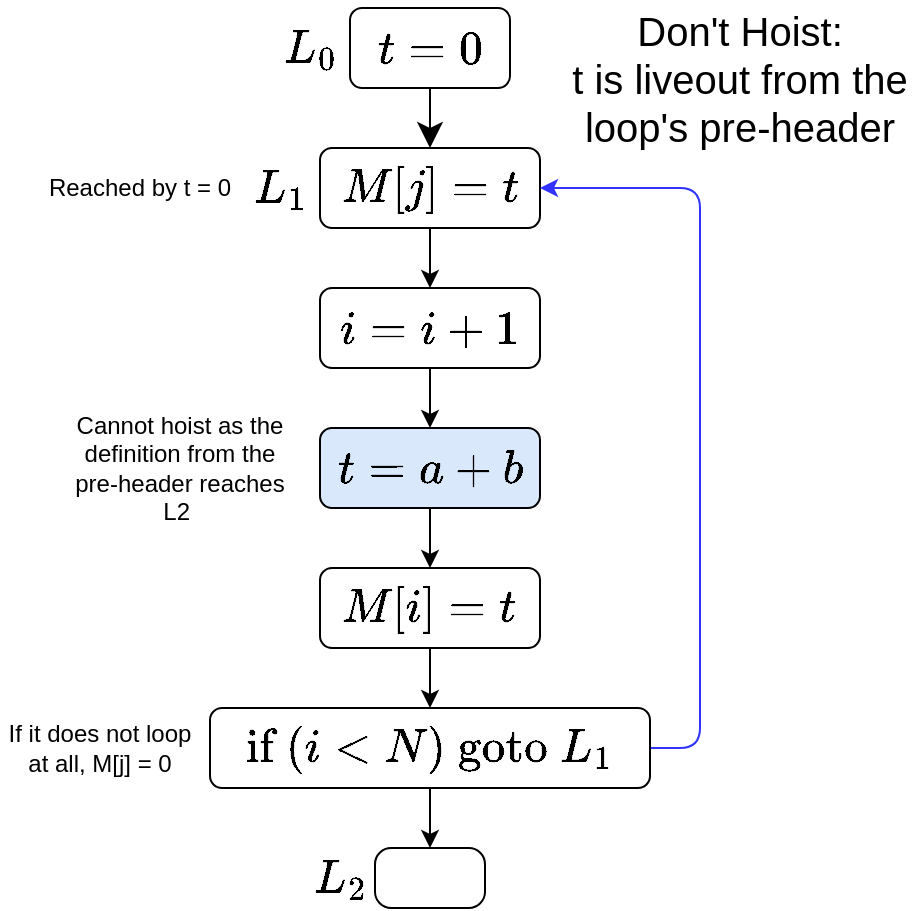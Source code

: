 <mxfile version="13.9.9" type="device"><diagram id="bCk_PiqEgSOKsYF5NKGk" name="Page-1"><mxGraphModel dx="811" dy="1082" grid="1" gridSize="10" guides="1" tooltips="1" connect="1" arrows="1" fold="1" page="1" pageScale="1" pageWidth="850" pageHeight="1100" math="1" shadow="0"><root><mxCell id="0"/><mxCell id="1" parent="0"/><mxCell id="hmZVR2UwZzn7bywUIP5U-4" style="edgeStyle=orthogonalEdgeStyle;rounded=1;orthogonalLoop=1;jettySize=auto;html=1;exitX=0.5;exitY=1;exitDx=0;exitDy=0;entryX=0.5;entryY=0;entryDx=0;entryDy=0;endSize=10;" edge="1" parent="1" target="hmZVR2UwZzn7bywUIP5U-7"><mxGeometry relative="1" as="geometry"><mxPoint x="215" y="60" as="sourcePoint"/><mxPoint x="215" y="90" as="targetPoint"/></mxGeometry></mxCell><mxCell id="hmZVR2UwZzn7bywUIP5U-5" value="$$t = 0$$" style="rounded=1;whiteSpace=wrap;html=1;fontSize=20;" vertex="1" parent="1"><mxGeometry x="175" y="20" width="80" height="40" as="geometry"/></mxCell><mxCell id="hmZVR2UwZzn7bywUIP5U-6" value="$$L_0$$" style="text;html=1;strokeColor=none;fillColor=none;align=center;verticalAlign=middle;whiteSpace=wrap;rounded=0;fontSize=20;" vertex="1" parent="1"><mxGeometry x="135" y="30" width="40" height="20" as="geometry"/></mxCell><mxCell id="hmZVR2UwZzn7bywUIP5U-11" style="edgeStyle=orthogonalEdgeStyle;rounded=0;orthogonalLoop=1;jettySize=auto;html=1;exitX=0.5;exitY=1;exitDx=0;exitDy=0;entryX=0.5;entryY=0;entryDx=0;entryDy=0;" edge="1" parent="1" source="hmZVR2UwZzn7bywUIP5U-7" target="hmZVR2UwZzn7bywUIP5U-10"><mxGeometry relative="1" as="geometry"/></mxCell><mxCell id="hmZVR2UwZzn7bywUIP5U-7" value="$$M[j] = t$$" style="rounded=1;whiteSpace=wrap;html=1;fontSize=20;" vertex="1" parent="1"><mxGeometry x="160" y="90" width="110" height="40" as="geometry"/></mxCell><mxCell id="hmZVR2UwZzn7bywUIP5U-9" value="$$L_1$$" style="text;html=1;strokeColor=none;fillColor=none;align=center;verticalAlign=middle;whiteSpace=wrap;rounded=0;fontSize=20;" vertex="1" parent="1"><mxGeometry x="120" y="100" width="40" height="20" as="geometry"/></mxCell><mxCell id="hmZVR2UwZzn7bywUIP5U-14" style="edgeStyle=orthogonalEdgeStyle;rounded=0;orthogonalLoop=1;jettySize=auto;html=1;exitX=0.5;exitY=1;exitDx=0;exitDy=0;entryX=0.5;entryY=0;entryDx=0;entryDy=0;" edge="1" parent="1" source="hmZVR2UwZzn7bywUIP5U-10" target="hmZVR2UwZzn7bywUIP5U-13"><mxGeometry relative="1" as="geometry"/></mxCell><mxCell id="hmZVR2UwZzn7bywUIP5U-10" value="$$i = i + 1$$" style="rounded=1;whiteSpace=wrap;html=1;fontSize=20;fillColor=#FFFFFF;" vertex="1" parent="1"><mxGeometry x="160" y="160" width="110" height="40" as="geometry"/></mxCell><mxCell id="hmZVR2UwZzn7bywUIP5U-16" style="edgeStyle=orthogonalEdgeStyle;rounded=0;orthogonalLoop=1;jettySize=auto;html=1;exitX=0.5;exitY=1;exitDx=0;exitDy=0;entryX=0.5;entryY=0;entryDx=0;entryDy=0;" edge="1" parent="1" source="hmZVR2UwZzn7bywUIP5U-13" target="hmZVR2UwZzn7bywUIP5U-15"><mxGeometry relative="1" as="geometry"/></mxCell><mxCell id="hmZVR2UwZzn7bywUIP5U-13" value="$$t = a + b$$" style="rounded=1;whiteSpace=wrap;html=1;fontSize=20;fillColor=#dae8fc;" vertex="1" parent="1"><mxGeometry x="160" y="230" width="110" height="40" as="geometry"/></mxCell><mxCell id="hmZVR2UwZzn7bywUIP5U-18" style="edgeStyle=orthogonalEdgeStyle;rounded=0;orthogonalLoop=1;jettySize=auto;html=1;exitX=0.5;exitY=1;exitDx=0;exitDy=0;entryX=0.5;entryY=0;entryDx=0;entryDy=0;" edge="1" parent="1" source="hmZVR2UwZzn7bywUIP5U-15" target="hmZVR2UwZzn7bywUIP5U-17"><mxGeometry relative="1" as="geometry"/></mxCell><mxCell id="hmZVR2UwZzn7bywUIP5U-15" value="$$M[i] = t$$" style="rounded=1;whiteSpace=wrap;html=1;fontSize=20;" vertex="1" parent="1"><mxGeometry x="160" y="300" width="110" height="40" as="geometry"/></mxCell><mxCell id="hmZVR2UwZzn7bywUIP5U-19" style="edgeStyle=orthogonalEdgeStyle;rounded=1;orthogonalLoop=1;jettySize=auto;html=1;exitX=1;exitY=0.5;exitDx=0;exitDy=0;entryX=1;entryY=0.5;entryDx=0;entryDy=0;strokeColor=#3333FF;" edge="1" parent="1" source="hmZVR2UwZzn7bywUIP5U-17" target="hmZVR2UwZzn7bywUIP5U-7"><mxGeometry relative="1" as="geometry"><Array as="points"><mxPoint x="350" y="390"/><mxPoint x="350" y="110"/></Array></mxGeometry></mxCell><mxCell id="hmZVR2UwZzn7bywUIP5U-22" style="edgeStyle=orthogonalEdgeStyle;rounded=1;orthogonalLoop=1;jettySize=auto;html=1;exitX=0.5;exitY=1;exitDx=0;exitDy=0;entryX=0.5;entryY=0;entryDx=0;entryDy=0;" edge="1" parent="1" source="hmZVR2UwZzn7bywUIP5U-17" target="hmZVR2UwZzn7bywUIP5U-21"><mxGeometry relative="1" as="geometry"/></mxCell><mxCell id="hmZVR2UwZzn7bywUIP5U-17" value="$$\text{if } (i &amp;lt; N) \text{ goto } L_1$$" style="rounded=1;whiteSpace=wrap;html=1;fontSize=20;" vertex="1" parent="1"><mxGeometry x="105" y="370" width="220" height="40" as="geometry"/></mxCell><mxCell id="hmZVR2UwZzn7bywUIP5U-20" value="$$L_2$$" style="text;html=1;strokeColor=none;fillColor=none;align=center;verticalAlign=middle;whiteSpace=wrap;rounded=0;fontSize=20;" vertex="1" parent="1"><mxGeometry x="150" y="445" width="40" height="20" as="geometry"/></mxCell><mxCell id="hmZVR2UwZzn7bywUIP5U-21" value="" style="rounded=1;whiteSpace=wrap;html=1;strokeColor=#000000;fillColor=#FFFFFF;arcSize=27;" vertex="1" parent="1"><mxGeometry x="187.5" y="440" width="55" height="30" as="geometry"/></mxCell><mxCell id="hmZVR2UwZzn7bywUIP5U-23" value="Reached by t = 0" style="text;html=1;strokeColor=none;fillColor=none;align=center;verticalAlign=middle;whiteSpace=wrap;rounded=0;" vertex="1" parent="1"><mxGeometry x="20" y="100" width="100" height="20" as="geometry"/></mxCell><mxCell id="hmZVR2UwZzn7bywUIP5U-24" value="If it does not loop at all, M[j] = 0" style="text;html=1;strokeColor=none;fillColor=none;align=center;verticalAlign=middle;whiteSpace=wrap;rounded=0;" vertex="1" parent="1"><mxGeometry y="380" width="100" height="20" as="geometry"/></mxCell><mxCell id="hmZVR2UwZzn7bywUIP5U-25" value="Cannot hoist as the definition from the pre-header reaches L2&amp;nbsp;" style="text;html=1;strokeColor=none;fillColor=none;align=center;verticalAlign=middle;whiteSpace=wrap;rounded=0;" vertex="1" parent="1"><mxGeometry x="30" y="220" width="120" height="60" as="geometry"/></mxCell><mxCell id="hmZVR2UwZzn7bywUIP5U-28" value="Don't Hoist:&lt;br style=&quot;font-size: 20px&quot;&gt;t is liveout from the loop's pre-header" style="text;html=1;strokeColor=none;fillColor=none;align=center;verticalAlign=middle;whiteSpace=wrap;rounded=0;fontSize=20;" vertex="1" parent="1"><mxGeometry x="280" y="40" width="180" height="30" as="geometry"/></mxCell></root></mxGraphModel></diagram></mxfile>